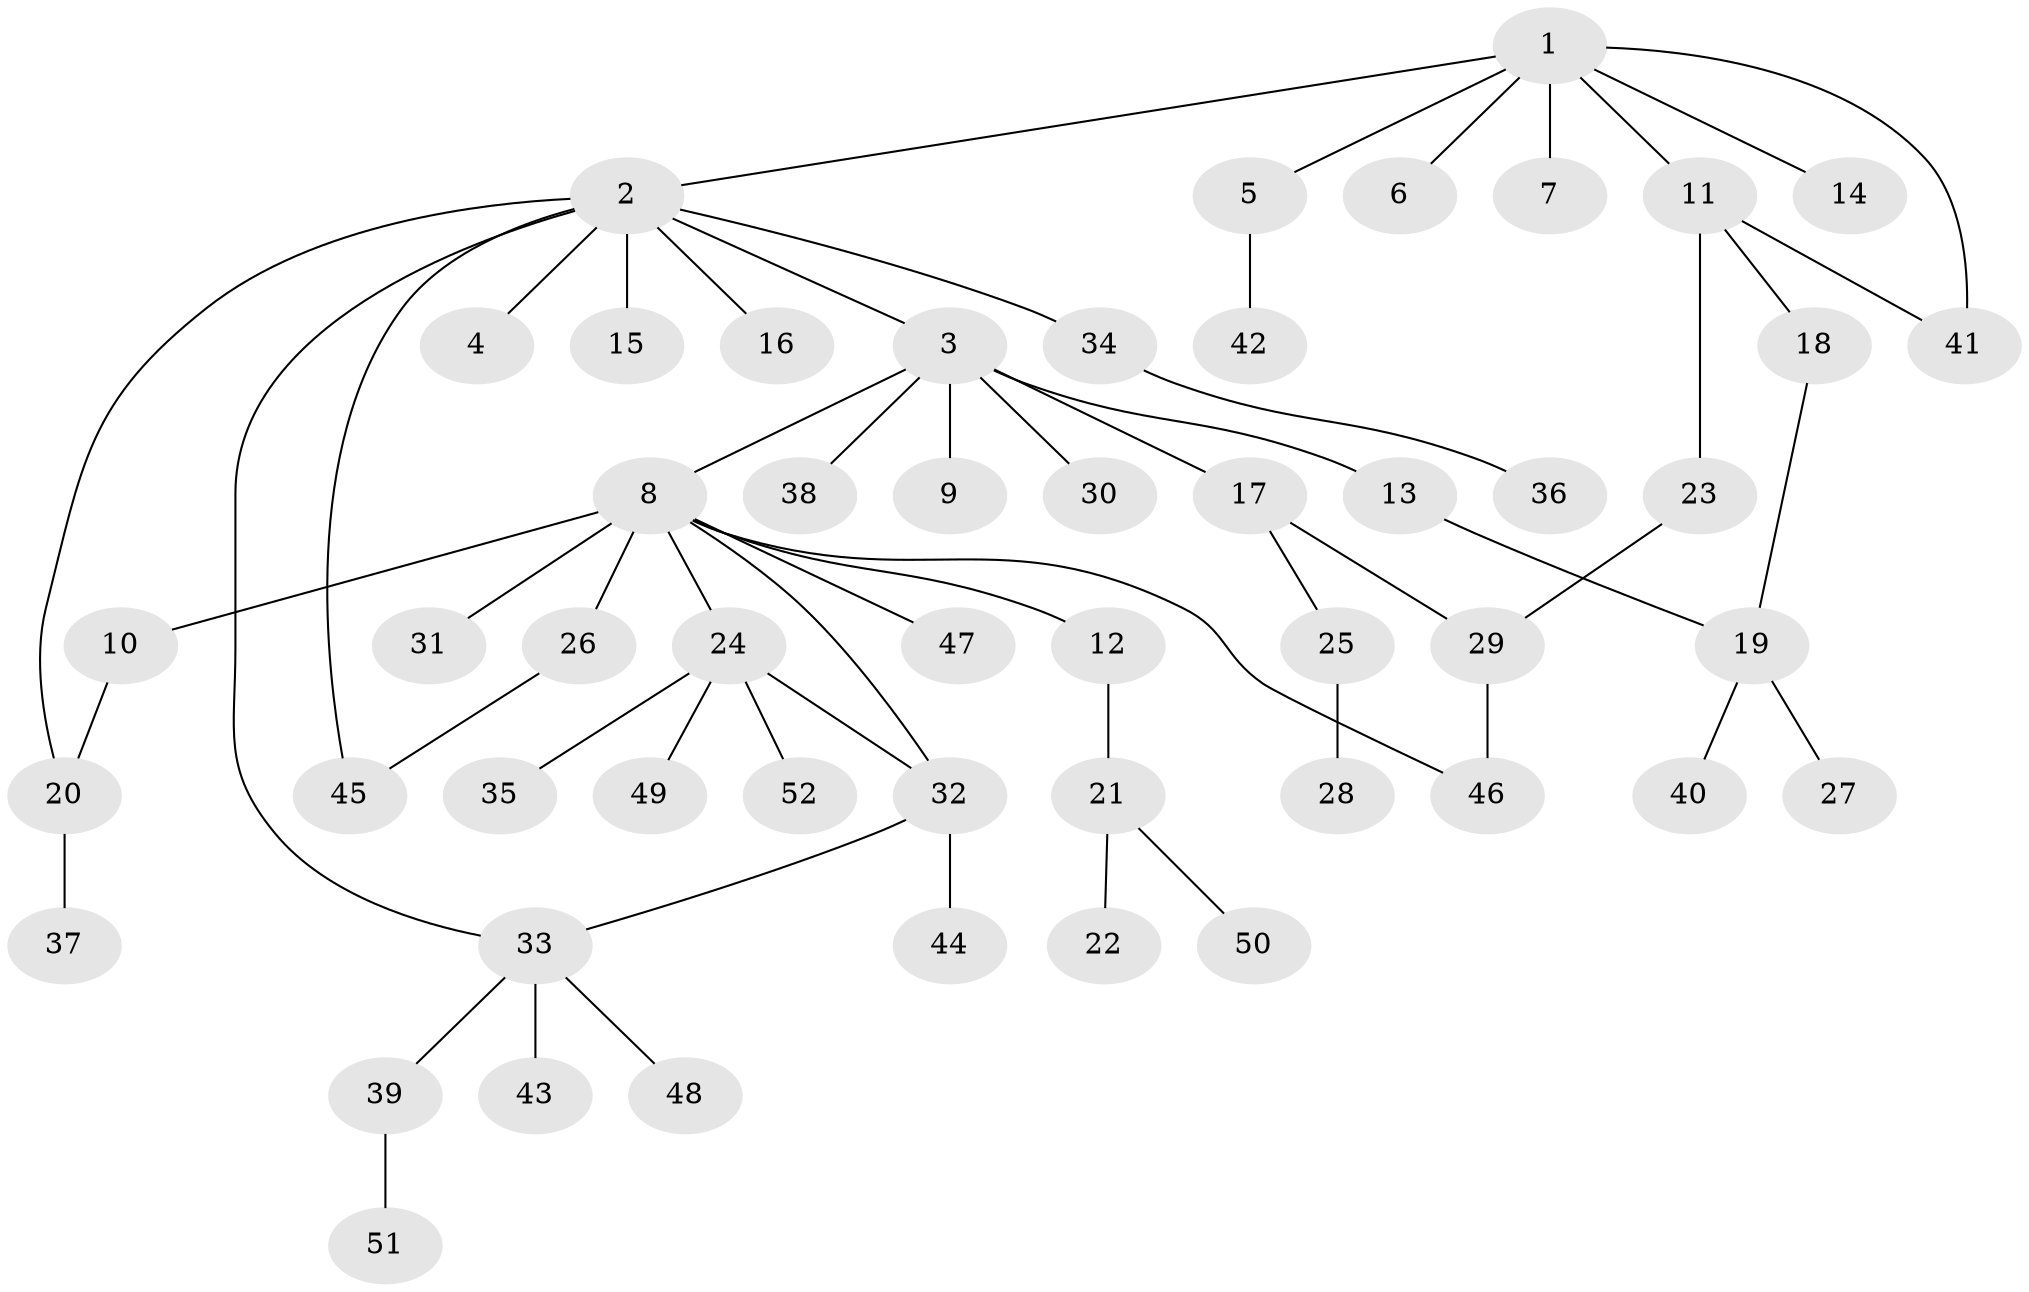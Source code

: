 // Generated by graph-tools (version 1.1) at 2025/26/03/09/25 03:26:06]
// undirected, 52 vertices, 59 edges
graph export_dot {
graph [start="1"]
  node [color=gray90,style=filled];
  1;
  2;
  3;
  4;
  5;
  6;
  7;
  8;
  9;
  10;
  11;
  12;
  13;
  14;
  15;
  16;
  17;
  18;
  19;
  20;
  21;
  22;
  23;
  24;
  25;
  26;
  27;
  28;
  29;
  30;
  31;
  32;
  33;
  34;
  35;
  36;
  37;
  38;
  39;
  40;
  41;
  42;
  43;
  44;
  45;
  46;
  47;
  48;
  49;
  50;
  51;
  52;
  1 -- 2;
  1 -- 5;
  1 -- 6;
  1 -- 7;
  1 -- 11;
  1 -- 14;
  1 -- 41;
  2 -- 3;
  2 -- 4;
  2 -- 15;
  2 -- 16;
  2 -- 20;
  2 -- 33;
  2 -- 34;
  2 -- 45;
  3 -- 8;
  3 -- 9;
  3 -- 13;
  3 -- 17;
  3 -- 30;
  3 -- 38;
  5 -- 42;
  8 -- 10;
  8 -- 12;
  8 -- 24;
  8 -- 26;
  8 -- 31;
  8 -- 32;
  8 -- 46;
  8 -- 47;
  10 -- 20;
  11 -- 18;
  11 -- 23;
  11 -- 41;
  12 -- 21;
  13 -- 19;
  17 -- 25;
  17 -- 29;
  18 -- 19;
  19 -- 27;
  19 -- 40;
  20 -- 37;
  21 -- 22;
  21 -- 50;
  23 -- 29;
  24 -- 32;
  24 -- 35;
  24 -- 49;
  24 -- 52;
  25 -- 28;
  26 -- 45;
  29 -- 46;
  32 -- 33;
  32 -- 44;
  33 -- 39;
  33 -- 43;
  33 -- 48;
  34 -- 36;
  39 -- 51;
}
